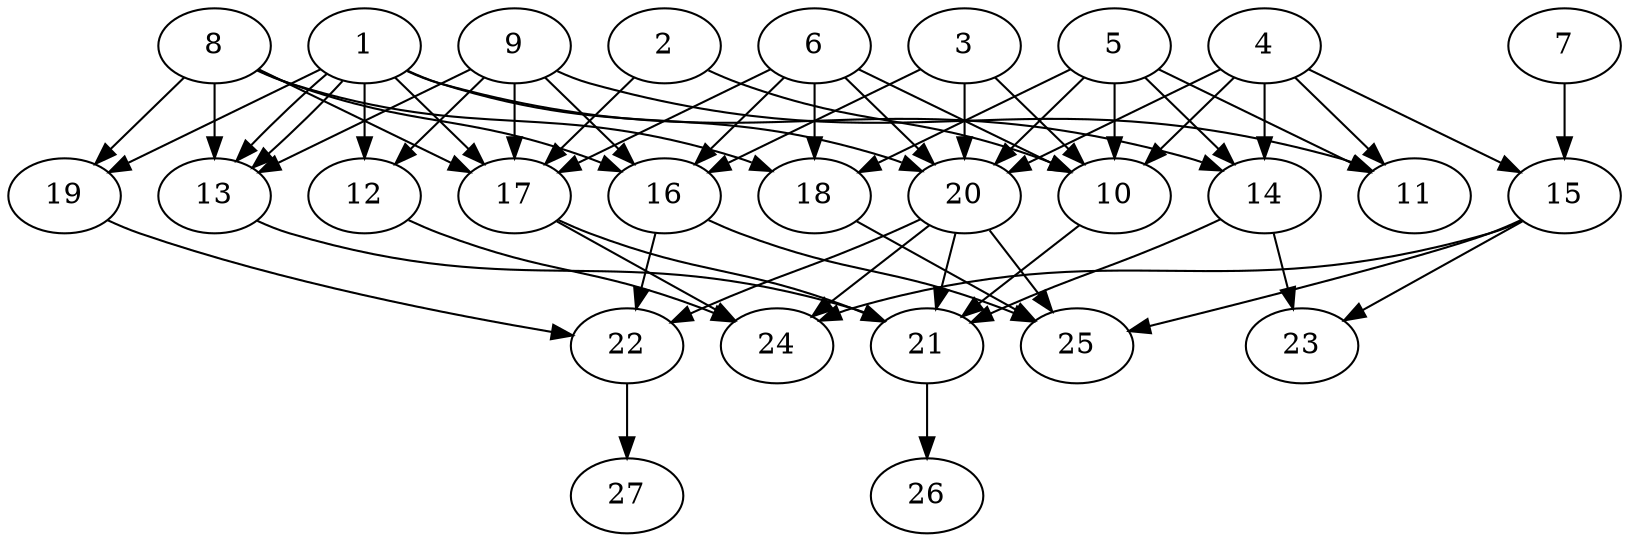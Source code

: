 // DAG (tier=2-normal, mode=data, n=27, ccr=0.439, fat=0.695, density=0.541, regular=0.598, jump=0.189, mindata=2097152, maxdata=16777216)
// DAG automatically generated by daggen at Sun Aug 24 16:33:34 2025
// /home/ermia/Project/Environments/daggen/bin/daggen --dot --ccr 0.439 --fat 0.695 --regular 0.598 --density 0.541 --jump 0.189 --mindata 2097152 --maxdata 16777216 -n 27 
digraph G {
  1 [size="3215536347522170617856", alpha="0.08", expect_size="1607768173761085308928"]
  1 -> 12 [size ="1742845685792768"]
  1 -> 13 [size ="1742845685792768"]
  1 -> 13 [size ="1742845685792768"]
  1 -> 14 [size ="1742845685792768"]
  1 -> 17 [size ="1742845685792768"]
  1 -> 19 [size ="1742845685792768"]
  1 -> 20 [size ="1742845685792768"]
  2 [size="39548954316879352", alpha="0.18", expect_size="19774477158439676"]
  2 -> 10 [size ="1331352653791232"]
  2 -> 17 [size ="1331352653791232"]
  3 [size="3162954625674379264000", alpha="0.13", expect_size="1581477312837189632000"]
  3 -> 10 [size ="1723793722572800"]
  3 -> 16 [size ="1723793722572800"]
  3 -> 20 [size ="1723793722572800"]
  4 [size="1481219643513484869632", alpha="0.00", expect_size="740609821756742434816"]
  4 -> 10 [size ="1039528248737792"]
  4 -> 11 [size ="1039528248737792"]
  4 -> 14 [size ="1039528248737792"]
  4 -> 15 [size ="1039528248737792"]
  4 -> 20 [size ="1039528248737792"]
  5 [size="59403667941740624", alpha="0.17", expect_size="29701833970870312"]
  5 -> 10 [size ="1611680781959168"]
  5 -> 11 [size ="1611680781959168"]
  5 -> 14 [size ="1611680781959168"]
  5 -> 18 [size ="1611680781959168"]
  5 -> 20 [size ="1611680781959168"]
  6 [size="436668718879972864", alpha="0.06", expect_size="218334359439986432"]
  6 -> 10 [size ="539155037683712"]
  6 -> 16 [size ="539155037683712"]
  6 -> 17 [size ="539155037683712"]
  6 -> 18 [size ="539155037683712"]
  6 -> 20 [size ="539155037683712"]
  7 [size="99849324189057488", alpha="0.11", expect_size="49924662094528744"]
  7 -> 15 [size ="2098906259259392"]
  8 [size="439485613621252864", alpha="0.08", expect_size="219742806810626432"]
  8 -> 13 [size ="746589098344448"]
  8 -> 16 [size ="746589098344448"]
  8 -> 17 [size ="746589098344448"]
  8 -> 18 [size ="746589098344448"]
  8 -> 19 [size ="746589098344448"]
  9 [size="523987134982188433408", alpha="0.03", expect_size="261993567491094216704"]
  9 -> 11 [size ="519960560402432"]
  9 -> 12 [size ="519960560402432"]
  9 -> 13 [size ="519960560402432"]
  9 -> 16 [size ="519960560402432"]
  9 -> 17 [size ="519960560402432"]
  10 [size="1045626201938187", alpha="0.19", expect_size="522813100969093"]
  10 -> 21 [size ="115337185984512"]
  11 [size="241687015779611967488", alpha="0.18", expect_size="120843507889805983744"]
  12 [size="10537798061055279104", alpha="0.17", expect_size="5268899030527639552"]
  12 -> 24 [size ="38452380827648"]
  13 [size="56885527611959856", alpha="0.09", expect_size="28442763805979928"]
  13 -> 21 [size ="45423716728832"]
  14 [size="17739653693634576", alpha="0.10", expect_size="8869826846817288"]
  14 -> 21 [size ="844238099054592"]
  14 -> 23 [size ="844238099054592"]
  15 [size="5016691103469257728", alpha="0.09", expect_size="2508345551734628864"]
  15 -> 23 [size ="2017704173109248"]
  15 -> 24 [size ="2017704173109248"]
  15 -> 25 [size ="2017704173109248"]
  16 [size="1055382364773737600", alpha="0.06", expect_size="527691182386868800"]
  16 -> 22 [size ="1764434716393472"]
  16 -> 25 [size ="1764434716393472"]
  17 [size="2732650818786136424448", alpha="0.19", expect_size="1366325409393068212224"]
  17 -> 21 [size ="1563673516572672"]
  17 -> 24 [size ="1563673516572672"]
  18 [size="32790079725562540", alpha="0.18", expect_size="16395039862781270"]
  18 -> 25 [size ="1011518158143488"]
  19 [size="1618162182149636096000", alpha="0.13", expect_size="809081091074818048000"]
  19 -> 22 [size ="1102650854604800"]
  20 [size="132696043365119376", alpha="0.01", expect_size="66348021682559688"]
  20 -> 21 [size ="62656937459712"]
  20 -> 22 [size ="62656937459712"]
  20 -> 24 [size ="62656937459712"]
  20 -> 25 [size ="62656937459712"]
  21 [size="93252182917491008", alpha="0.14", expect_size="46626091458745504"]
  21 -> 26 [size ="123695058124800"]
  22 [size="497106283982376402944", alpha="0.07", expect_size="248553141991188201472"]
  22 -> 27 [size ="502022084231168"]
  23 [size="1108937739658050", alpha="0.18", expect_size="554468869829025"]
  24 [size="399104423248265216000", alpha="0.03", expect_size="199552211624132608000"]
  25 [size="159042485609409019904", alpha="0.17", expect_size="79521242804704509952"]
  26 [size="2903498718689005", alpha="0.14", expect_size="1451749359344502"]
  27 [size="986962671281224286208", alpha="0.12", expect_size="493481335640612143104"]
}